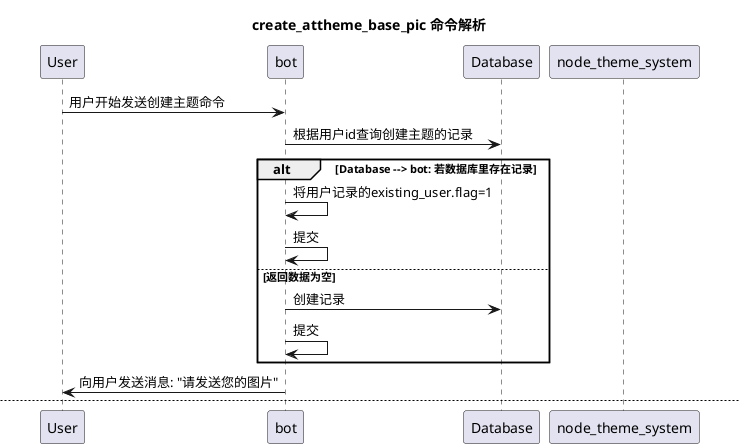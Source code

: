 #相对于流程图 时序图更加具体
@startuml
title create_attheme_base_pic 命令解析
participant User
participant bot
participant Database
participant node_theme_system


User -> bot: 用户开始发送创建主题命令
bot -> Database: 根据用户id查询创建主题的记录



alt Database --> bot: 若数据库里存在记录

bot -> bot: 将用户记录的existing_user.flag=1
bot -> bot: 提交
else 返回数据为空
bot -> Database: 创建记录
bot -> bot: 提交
end
bot -> User: 向用户发送消息: "请发送您的图片"

newpage 图片解析
User -> bot: 用户发送图片
bot-> Database: 根据用户id查询创建主题的记录


alt Database --> bot: 若数据库里存在记录

bot -> bot:下载图片到src/Photo
bot -> node_theme_system: 提交 http://127.0.0.1:3000/attheme
node_theme_system -->bot :返回图片的 色彩数组 和 base64格式的 色彩预览图片
bot->bot :依据色彩数组 生成键盘
bot-->User :发送 预览图片和键盘
bot ->Database: 更新图片地址
else 返回数据为空 或者有数据 且flag为0
bot ->bot :结束
end

newpage 键盘回调button_update函数
User -> bot: 用户点击按钮

activate bot
bot -> Database: 获取会话信息
bot -> bot: 获取回调查询信息
bot -> bot: 获取更新消息信息
bot -> bot: 获取现有用户信息

alt 需要全部随机
    bot -> bot: 解析颜色数组
    bot -> bot: 删除键盘和色彩预览的回调消息
    bot -> bot: 读取图像随机的色彩数组
    bot -> node_theme_system: 创建主题数据
    activate node_theme_system
    node_theme_system -->bot: 返回图片数据
    deactivate node_theme_system
    bot --> User: 发送主题数据给用户
    bot --> User: 发送消息给用户(结束标志)
    bot -> bot: 将数据库里用户数据置flag为0
    bot -> Database: 提交commit
    bot -> bot: 结束函数
else 用户已存在且消息匹配   一个用户对应一个回调id
    bot -> bot: 检查颜色配置
    alt 颜色1已设置
        bot -> bot: 检查颜色2是否设置
        alt 颜色2已设置
            bot -> Database: 设置颜色3为查询数据
            bot -> bot: 删除消息
            bot -> bot: 读取图像数据
            bot -> node_theme_system:http://127.0.0.1:3000/attheme-create 创建主题数据
            node_theme_system -->bot :返回主题数据
            bot --> User: 发送主题数据给用户
            bot --> User: 发送消息给用户
            bot -> Database: 置0用户flag
        else 颜色2未设置
            bot -> Database: 设置颜色2为查询数据
            bot -> bot: 编辑消息标题
        end
    else 颜色1未设置
        bot -> Database: 设置颜色1为查询数据
        bot -> bot: 编辑回调信息的标题
    end
    bot -> Database: 向数据库提交commit
end

bot --> User: 操作结束
deactivate bot
@enduml
